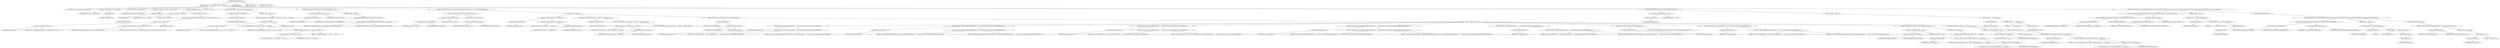 digraph "validateAttributes" {  
"177" [label = <(METHOD,validateAttributes)<SUB>163</SUB>> ]
"10" [label = <(PARAM,this)<SUB>163</SUB>> ]
"178" [label = <(BLOCK,&lt;empty&gt;,&lt;empty&gt;)<SUB>163</SUB>> ]
"179" [label = <(LOCAL,Java java: org.apache.tools.ant.taskdefs.Java)> ]
"180" [label = <(&lt;operator&gt;.assignment,Java java = getJava())<SUB>166</SUB>> ]
"181" [label = <(IDENTIFIER,java,Java java = getJava())<SUB>166</SUB>> ]
"182" [label = <(getJava,getJava())<SUB>166</SUB>> ]
"9" [label = <(IDENTIFIER,this,getJava())<SUB>166</SUB>> ]
"183" [label = <(LOCAL,String action: java.lang.String)> ]
"184" [label = <(&lt;operator&gt;.assignment,String action = getAction())<SUB>168</SUB>> ]
"185" [label = <(IDENTIFIER,action,String action = getAction())<SUB>168</SUB>> ]
"186" [label = <(getAction,getAction())<SUB>168</SUB>> ]
"187" [label = <(getTask,getTask())<SUB>168</SUB>> ]
"11" [label = <(IDENTIFIER,this,getTask())<SUB>168</SUB>> ]
"188" [label = <(CONTROL_STRUCTURE,if (action == null),if (action == null))<SUB>169</SUB>> ]
"189" [label = <(&lt;operator&gt;.equals,action == null)<SUB>169</SUB>> ]
"190" [label = <(IDENTIFIER,action,action == null)<SUB>169</SUB>> ]
"191" [label = <(LITERAL,null,action == null)<SUB>169</SUB>> ]
"192" [label = <(BLOCK,&lt;empty&gt;,&lt;empty&gt;)<SUB>169</SUB>> ]
"193" [label = <(&lt;operator&gt;.throw,throw new BuildException(&quot;The \&quot;action\&quot; attribute must be set&quot;);)<SUB>170</SUB>> ]
"194" [label = <(BLOCK,&lt;empty&gt;,&lt;empty&gt;)<SUB>170</SUB>> ]
"195" [label = <(&lt;operator&gt;.assignment,&lt;empty&gt;)> ]
"196" [label = <(IDENTIFIER,$obj4,&lt;empty&gt;)> ]
"197" [label = <(&lt;operator&gt;.alloc,new BuildException(&quot;The \&quot;action\&quot; attribute must be set&quot;))<SUB>170</SUB>> ]
"198" [label = <(&lt;init&gt;,new BuildException(&quot;The \&quot;action\&quot; attribute must be set&quot;))<SUB>170</SUB>> ]
"199" [label = <(IDENTIFIER,$obj4,new BuildException(&quot;The \&quot;action\&quot; attribute must be set&quot;))> ]
"200" [label = <(LITERAL,&quot;The \&quot;action\&quot; attribute must be set&quot;,new BuildException(&quot;The \&quot;action\&quot; attribute must be set&quot;))<SUB>170</SUB>> ]
"201" [label = <(IDENTIFIER,$obj4,&lt;empty&gt;)> ]
"202" [label = <(CONTROL_STRUCTURE,if (!isActionValid()),if (!isActionValid()))<SUB>173</SUB>> ]
"203" [label = <(&lt;operator&gt;.logicalNot,!isActionValid())<SUB>173</SUB>> ]
"204" [label = <(isActionValid,this.isActionValid())<SUB>173</SUB>> ]
"12" [label = <(IDENTIFIER,this,this.isActionValid())<SUB>173</SUB>> ]
"205" [label = <(BLOCK,&lt;empty&gt;,&lt;empty&gt;)<SUB>173</SUB>> ]
"206" [label = <(&lt;operator&gt;.throw,throw new BuildException(&quot;Invalid action \&quot;&quot; + action + &quot;\&quot; passed&quot;);)<SUB>174</SUB>> ]
"207" [label = <(BLOCK,&lt;empty&gt;,&lt;empty&gt;)<SUB>174</SUB>> ]
"208" [label = <(&lt;operator&gt;.assignment,&lt;empty&gt;)> ]
"209" [label = <(IDENTIFIER,$obj5,&lt;empty&gt;)> ]
"210" [label = <(&lt;operator&gt;.alloc,new BuildException(&quot;Invalid action \&quot;&quot; + action + &quot;\&quot; passed&quot;))<SUB>174</SUB>> ]
"211" [label = <(&lt;init&gt;,new BuildException(&quot;Invalid action \&quot;&quot; + action + &quot;\&quot; passed&quot;))<SUB>174</SUB>> ]
"212" [label = <(IDENTIFIER,$obj5,new BuildException(&quot;Invalid action \&quot;&quot; + action + &quot;\&quot; passed&quot;))> ]
"213" [label = <(&lt;operator&gt;.addition,&quot;Invalid action \&quot;&quot; + action + &quot;\&quot; passed&quot;)<SUB>174</SUB>> ]
"214" [label = <(&lt;operator&gt;.addition,&quot;Invalid action \&quot;&quot; + action)<SUB>174</SUB>> ]
"215" [label = <(LITERAL,&quot;Invalid action \&quot;&quot;,&quot;Invalid action \&quot;&quot; + action)<SUB>174</SUB>> ]
"216" [label = <(IDENTIFIER,action,&quot;Invalid action \&quot;&quot; + action)<SUB>174</SUB>> ]
"217" [label = <(LITERAL,&quot;\&quot; passed&quot;,&quot;Invalid action \&quot;&quot; + action + &quot;\&quot; passed&quot;)<SUB>174</SUB>> ]
"218" [label = <(IDENTIFIER,$obj5,&lt;empty&gt;)> ]
"219" [label = <(CONTROL_STRUCTURE,if (getClassName() == null),if (getClassName() == null))<SUB>177</SUB>> ]
"220" [label = <(&lt;operator&gt;.equals,getClassName() == null)<SUB>177</SUB>> ]
"221" [label = <(getClassName,getClassName())<SUB>177</SUB>> ]
"13" [label = <(IDENTIFIER,this,getClassName())<SUB>177</SUB>> ]
"222" [label = <(LITERAL,null,getClassName() == null)<SUB>177</SUB>> ]
"223" [label = <(BLOCK,&lt;empty&gt;,&lt;empty&gt;)<SUB>177</SUB>> ]
"224" [label = <(setClassName,setClassName(JONAS_DEPLOY_CLASS_NAME))<SUB>178</SUB>> ]
"14" [label = <(IDENTIFIER,this,setClassName(JONAS_DEPLOY_CLASS_NAME))<SUB>178</SUB>> ]
"225" [label = <(&lt;operator&gt;.fieldAccess,JonasHotDeploymentTool.JONAS_DEPLOY_CLASS_NAME)<SUB>178</SUB>> ]
"226" [label = <(IDENTIFIER,JonasHotDeploymentTool,setClassName(JONAS_DEPLOY_CLASS_NAME))<SUB>178</SUB>> ]
"227" [label = <(FIELD_IDENTIFIER,JONAS_DEPLOY_CLASS_NAME,JONAS_DEPLOY_CLASS_NAME)<SUB>178</SUB>> ]
"228" [label = <(CONTROL_STRUCTURE,if (jonasroot == null || jonasroot.isDirectory()),if (jonasroot == null || jonasroot.isDirectory()))<SUB>181</SUB>> ]
"229" [label = <(&lt;operator&gt;.logicalOr,jonasroot == null || jonasroot.isDirectory())<SUB>181</SUB>> ]
"230" [label = <(&lt;operator&gt;.equals,jonasroot == null)<SUB>181</SUB>> ]
"231" [label = <(&lt;operator&gt;.fieldAccess,this.jonasroot)<SUB>181</SUB>> ]
"232" [label = <(IDENTIFIER,this,jonasroot == null)<SUB>181</SUB>> ]
"233" [label = <(FIELD_IDENTIFIER,jonasroot,jonasroot)<SUB>181</SUB>> ]
"234" [label = <(LITERAL,null,jonasroot == null)<SUB>181</SUB>> ]
"235" [label = <(isDirectory,jonasroot.isDirectory())<SUB>181</SUB>> ]
"236" [label = <(&lt;operator&gt;.fieldAccess,this.jonasroot)<SUB>181</SUB>> ]
"237" [label = <(IDENTIFIER,this,jonasroot.isDirectory())<SUB>181</SUB>> ]
"238" [label = <(FIELD_IDENTIFIER,jonasroot,jonasroot)<SUB>181</SUB>> ]
"239" [label = <(BLOCK,&lt;empty&gt;,&lt;empty&gt;)<SUB>181</SUB>> ]
"240" [label = <(setValue,setValue(&quot;-Dinstall.root=&quot; + jonasroot))<SUB>182</SUB>> ]
"241" [label = <(createJvmarg,createJvmarg())<SUB>182</SUB>> ]
"242" [label = <(IDENTIFIER,java,createJvmarg())<SUB>182</SUB>> ]
"243" [label = <(&lt;operator&gt;.addition,&quot;-Dinstall.root=&quot; + jonasroot)<SUB>182</SUB>> ]
"244" [label = <(LITERAL,&quot;-Dinstall.root=&quot;,&quot;-Dinstall.root=&quot; + jonasroot)<SUB>182</SUB>> ]
"245" [label = <(&lt;operator&gt;.fieldAccess,this.jonasroot)<SUB>182</SUB>> ]
"246" [label = <(IDENTIFIER,this,&quot;-Dinstall.root=&quot; + jonasroot)<SUB>182</SUB>> ]
"247" [label = <(FIELD_IDENTIFIER,jonasroot,jonasroot)<SUB>182</SUB>> ]
"248" [label = <(setValue,setValue(&quot;-Djava.security.policy=&quot; + jonasroot + &quot;/config/java.policy&quot;))<SUB>183</SUB>> ]
"249" [label = <(createJvmarg,createJvmarg())<SUB>183</SUB>> ]
"250" [label = <(IDENTIFIER,java,createJvmarg())<SUB>183</SUB>> ]
"251" [label = <(&lt;operator&gt;.addition,&quot;-Djava.security.policy=&quot; + jonasroot + &quot;/config/java.policy&quot;)<SUB>183</SUB>> ]
"252" [label = <(&lt;operator&gt;.addition,&quot;-Djava.security.policy=&quot; + jonasroot)<SUB>183</SUB>> ]
"253" [label = <(LITERAL,&quot;-Djava.security.policy=&quot;,&quot;-Djava.security.policy=&quot; + jonasroot)<SUB>183</SUB>> ]
"254" [label = <(&lt;operator&gt;.fieldAccess,this.jonasroot)<SUB>183</SUB>> ]
"255" [label = <(IDENTIFIER,this,&quot;-Djava.security.policy=&quot; + jonasroot)<SUB>183</SUB>> ]
"256" [label = <(FIELD_IDENTIFIER,jonasroot,jonasroot)<SUB>183</SUB>> ]
"257" [label = <(LITERAL,&quot;/config/java.policy&quot;,&quot;-Djava.security.policy=&quot; + jonasroot + &quot;/config/java.policy&quot;)<SUB>184</SUB>> ]
"258" [label = <(CONTROL_STRUCTURE,if (&quot;DAVID&quot;.equals(orb)),if (&quot;DAVID&quot;.equals(orb)))<SUB>186</SUB>> ]
"259" [label = <(equals,this.equals(orb))<SUB>186</SUB>> ]
"260" [label = <(LITERAL,&quot;DAVID&quot;,this.equals(orb))<SUB>186</SUB>> ]
"261" [label = <(&lt;operator&gt;.fieldAccess,this.orb)<SUB>186</SUB>> ]
"262" [label = <(IDENTIFIER,this,this.equals(orb))<SUB>186</SUB>> ]
"263" [label = <(FIELD_IDENTIFIER,orb,orb)<SUB>186</SUB>> ]
"264" [label = <(BLOCK,&lt;empty&gt;,&lt;empty&gt;)<SUB>186</SUB>> ]
"265" [label = <(setValue,setValue(&quot;-Dorg.omg.CORBA.ORBClass&quot; + &quot;=org.objectweb.david.libs.binding.orbs.iiop.IIOPORB&quot;))<SUB>187</SUB>> ]
"266" [label = <(createJvmarg,createJvmarg())<SUB>187</SUB>> ]
"267" [label = <(IDENTIFIER,java,createJvmarg())<SUB>187</SUB>> ]
"268" [label = <(&lt;operator&gt;.addition,&quot;-Dorg.omg.CORBA.ORBClass&quot; + &quot;=org.objectweb.david.libs.binding.orbs.iiop.IIOPORB&quot;)<SUB>187</SUB>> ]
"269" [label = <(LITERAL,&quot;-Dorg.omg.CORBA.ORBClass&quot;,&quot;-Dorg.omg.CORBA.ORBClass&quot; + &quot;=org.objectweb.david.libs.binding.orbs.iiop.IIOPORB&quot;)<SUB>187</SUB>> ]
"270" [label = <(LITERAL,&quot;=org.objectweb.david.libs.binding.orbs.iiop.IIOPORB&quot;,&quot;-Dorg.omg.CORBA.ORBClass&quot; + &quot;=org.objectweb.david.libs.binding.orbs.iiop.IIOPORB&quot;)<SUB>188</SUB>> ]
"271" [label = <(setValue,setValue(&quot;-Dorg.omg.CORBA.ORBSingletonClass=&quot; + &quot;org.objectweb.david.libs.binding.orbs.ORBSingletonClass&quot;))<SUB>189</SUB>> ]
"272" [label = <(createJvmarg,createJvmarg())<SUB>189</SUB>> ]
"273" [label = <(IDENTIFIER,java,createJvmarg())<SUB>189</SUB>> ]
"274" [label = <(&lt;operator&gt;.addition,&quot;-Dorg.omg.CORBA.ORBSingletonClass=&quot; + &quot;org.objectweb.david.libs.binding.orbs.ORBSingletonClass&quot;)<SUB>189</SUB>> ]
"275" [label = <(LITERAL,&quot;-Dorg.omg.CORBA.ORBSingletonClass=&quot;,&quot;-Dorg.omg.CORBA.ORBSingletonClass=&quot; + &quot;org.objectweb.david.libs.binding.orbs.ORBSingletonClass&quot;)<SUB>189</SUB>> ]
"276" [label = <(LITERAL,&quot;org.objectweb.david.libs.binding.orbs.ORBSingletonClass&quot;,&quot;-Dorg.omg.CORBA.ORBSingletonClass=&quot; + &quot;org.objectweb.david.libs.binding.orbs.ORBSingletonClass&quot;)<SUB>190</SUB>> ]
"277" [label = <(setValue,setValue(&quot;-Djavax.rmi.CORBA.StubClass=&quot; + &quot;org.objectweb.david.libs.stub_factories.rmi.StubDelegate&quot;))<SUB>191</SUB>> ]
"278" [label = <(createJvmarg,createJvmarg())<SUB>191</SUB>> ]
"279" [label = <(IDENTIFIER,java,createJvmarg())<SUB>191</SUB>> ]
"280" [label = <(&lt;operator&gt;.addition,&quot;-Djavax.rmi.CORBA.StubClass=&quot; + &quot;org.objectweb.david.libs.stub_factories.rmi.StubDelegate&quot;)<SUB>191</SUB>> ]
"281" [label = <(LITERAL,&quot;-Djavax.rmi.CORBA.StubClass=&quot;,&quot;-Djavax.rmi.CORBA.StubClass=&quot; + &quot;org.objectweb.david.libs.stub_factories.rmi.StubDelegate&quot;)<SUB>191</SUB>> ]
"282" [label = <(LITERAL,&quot;org.objectweb.david.libs.stub_factories.rmi.StubDelegate&quot;,&quot;-Djavax.rmi.CORBA.StubClass=&quot; + &quot;org.objectweb.david.libs.stub_factories.rmi.StubDelegate&quot;)<SUB>192</SUB>> ]
"283" [label = <(setValue,setValue(&quot;-Djavax.rmi.CORBA.PortableRemoteObjectClass=&quot; + &quot;org.objectweb.david.libs.binding.rmi.ORBPortableRemoteObjectDelegate&quot;))<SUB>193</SUB>> ]
"284" [label = <(createJvmarg,createJvmarg())<SUB>193</SUB>> ]
"285" [label = <(IDENTIFIER,java,createJvmarg())<SUB>193</SUB>> ]
"286" [label = <(&lt;operator&gt;.addition,&quot;-Djavax.rmi.CORBA.PortableRemoteObjectClass=&quot; + &quot;org.objectweb.david.libs.binding.rmi.ORBPortableRemoteObjectDelegate&quot;)<SUB>193</SUB>> ]
"287" [label = <(LITERAL,&quot;-Djavax.rmi.CORBA.PortableRemoteObjectClass=&quot;,&quot;-Djavax.rmi.CORBA.PortableRemoteObjectClass=&quot; + &quot;org.objectweb.david.libs.binding.rmi.ORBPortableRemoteObjectDelegate&quot;)<SUB>193</SUB>> ]
"288" [label = <(LITERAL,&quot;org.objectweb.david.libs.binding.rmi.ORBPortableRemoteObjectDelegate&quot;,&quot;-Djavax.rmi.CORBA.PortableRemoteObjectClass=&quot; + &quot;org.objectweb.david.libs.binding.rmi.ORBPortableRemoteObjectDelegate&quot;)<SUB>194</SUB>> ]
"289" [label = <(setValue,setValue(&quot;-Djavax.rmi.CORBA.UtilClass=&quot; + &quot;org.objectweb.david.libs.helpers.RMIUtilDelegate&quot;))<SUB>195</SUB>> ]
"290" [label = <(createJvmarg,createJvmarg())<SUB>195</SUB>> ]
"291" [label = <(IDENTIFIER,java,createJvmarg())<SUB>195</SUB>> ]
"292" [label = <(&lt;operator&gt;.addition,&quot;-Djavax.rmi.CORBA.UtilClass=&quot; + &quot;org.objectweb.david.libs.helpers.RMIUtilDelegate&quot;)<SUB>195</SUB>> ]
"293" [label = <(LITERAL,&quot;-Djavax.rmi.CORBA.UtilClass=&quot;,&quot;-Djavax.rmi.CORBA.UtilClass=&quot; + &quot;org.objectweb.david.libs.helpers.RMIUtilDelegate&quot;)<SUB>195</SUB>> ]
"294" [label = <(LITERAL,&quot;org.objectweb.david.libs.helpers.RMIUtilDelegate&quot;,&quot;-Djavax.rmi.CORBA.UtilClass=&quot; + &quot;org.objectweb.david.libs.helpers.RMIUtilDelegate&quot;)<SUB>196</SUB>> ]
"295" [label = <(setValue,setValue(&quot;-Ddavid.CosNaming.default_method=0&quot;))<SUB>197</SUB>> ]
"296" [label = <(createJvmarg,createJvmarg())<SUB>197</SUB>> ]
"297" [label = <(IDENTIFIER,java,createJvmarg())<SUB>197</SUB>> ]
"298" [label = <(LITERAL,&quot;-Ddavid.CosNaming.default_method=0&quot;,setValue(&quot;-Ddavid.CosNaming.default_method=0&quot;))<SUB>197</SUB>> ]
"299" [label = <(setValue,setValue(&quot;-Ddavid.rmi.ValueHandlerClass=&quot; + &quot;com.sun.corba.se.internal.io.ValueHandlerImpl&quot;))<SUB>198</SUB>> ]
"300" [label = <(createJvmarg,createJvmarg())<SUB>198</SUB>> ]
"301" [label = <(IDENTIFIER,java,createJvmarg())<SUB>198</SUB>> ]
"302" [label = <(&lt;operator&gt;.addition,&quot;-Ddavid.rmi.ValueHandlerClass=&quot; + &quot;com.sun.corba.se.internal.io.ValueHandlerImpl&quot;)<SUB>198</SUB>> ]
"303" [label = <(LITERAL,&quot;-Ddavid.rmi.ValueHandlerClass=&quot;,&quot;-Ddavid.rmi.ValueHandlerClass=&quot; + &quot;com.sun.corba.se.internal.io.ValueHandlerImpl&quot;)<SUB>198</SUB>> ]
"304" [label = <(LITERAL,&quot;com.sun.corba.se.internal.io.ValueHandlerImpl&quot;,&quot;-Ddavid.rmi.ValueHandlerClass=&quot; + &quot;com.sun.corba.se.internal.io.ValueHandlerImpl&quot;)<SUB>199</SUB>> ]
"305" [label = <(CONTROL_STRUCTURE,if (davidHost != null),if (davidHost != null))<SUB>200</SUB>> ]
"306" [label = <(&lt;operator&gt;.notEquals,davidHost != null)<SUB>200</SUB>> ]
"307" [label = <(&lt;operator&gt;.fieldAccess,this.davidHost)<SUB>200</SUB>> ]
"308" [label = <(IDENTIFIER,this,davidHost != null)<SUB>200</SUB>> ]
"309" [label = <(FIELD_IDENTIFIER,davidHost,davidHost)<SUB>200</SUB>> ]
"310" [label = <(LITERAL,null,davidHost != null)<SUB>200</SUB>> ]
"311" [label = <(BLOCK,&lt;empty&gt;,&lt;empty&gt;)<SUB>200</SUB>> ]
"312" [label = <(setValue,setValue(&quot;-Ddavid.CosNaming.default_host=&quot; + davidHost))<SUB>201</SUB>> ]
"313" [label = <(createJvmarg,createJvmarg())<SUB>201</SUB>> ]
"314" [label = <(IDENTIFIER,java,createJvmarg())<SUB>201</SUB>> ]
"315" [label = <(&lt;operator&gt;.addition,&quot;-Ddavid.CosNaming.default_host=&quot; + davidHost)<SUB>201</SUB>> ]
"316" [label = <(LITERAL,&quot;-Ddavid.CosNaming.default_host=&quot;,&quot;-Ddavid.CosNaming.default_host=&quot; + davidHost)<SUB>201</SUB>> ]
"317" [label = <(&lt;operator&gt;.fieldAccess,this.davidHost)<SUB>202</SUB>> ]
"318" [label = <(IDENTIFIER,this,&quot;-Ddavid.CosNaming.default_host=&quot; + davidHost)<SUB>202</SUB>> ]
"319" [label = <(FIELD_IDENTIFIER,davidHost,davidHost)<SUB>202</SUB>> ]
"320" [label = <(CONTROL_STRUCTURE,if (davidPort != 0),if (davidPort != 0))<SUB>204</SUB>> ]
"321" [label = <(&lt;operator&gt;.notEquals,davidPort != 0)<SUB>204</SUB>> ]
"322" [label = <(&lt;operator&gt;.fieldAccess,this.davidPort)<SUB>204</SUB>> ]
"323" [label = <(IDENTIFIER,this,davidPort != 0)<SUB>204</SUB>> ]
"324" [label = <(FIELD_IDENTIFIER,davidPort,davidPort)<SUB>204</SUB>> ]
"325" [label = <(LITERAL,0,davidPort != 0)<SUB>204</SUB>> ]
"326" [label = <(BLOCK,&lt;empty&gt;,&lt;empty&gt;)<SUB>204</SUB>> ]
"327" [label = <(setValue,setValue(&quot;-Ddavid.CosNaming.default_port=&quot; + davidPort))<SUB>205</SUB>> ]
"328" [label = <(createJvmarg,createJvmarg())<SUB>205</SUB>> ]
"329" [label = <(IDENTIFIER,java,createJvmarg())<SUB>205</SUB>> ]
"330" [label = <(&lt;operator&gt;.addition,&quot;-Ddavid.CosNaming.default_port=&quot; + davidPort)<SUB>205</SUB>> ]
"331" [label = <(LITERAL,&quot;-Ddavid.CosNaming.default_port=&quot;,&quot;-Ddavid.CosNaming.default_port=&quot; + davidPort)<SUB>205</SUB>> ]
"332" [label = <(&lt;operator&gt;.fieldAccess,this.davidPort)<SUB>206</SUB>> ]
"333" [label = <(IDENTIFIER,this,&quot;-Ddavid.CosNaming.default_port=&quot; + davidPort)<SUB>206</SUB>> ]
"334" [label = <(FIELD_IDENTIFIER,davidPort,davidPort)<SUB>206</SUB>> ]
"335" [label = <(CONTROL_STRUCTURE,if (getServer() != null),if (getServer() != null))<SUB>211</SUB>> ]
"336" [label = <(&lt;operator&gt;.notEquals,getServer() != null)<SUB>211</SUB>> ]
"337" [label = <(getServer,getServer())<SUB>211</SUB>> ]
"15" [label = <(IDENTIFIER,this,getServer())<SUB>211</SUB>> ]
"338" [label = <(LITERAL,null,getServer() != null)<SUB>211</SUB>> ]
"339" [label = <(BLOCK,&lt;empty&gt;,&lt;empty&gt;)<SUB>211</SUB>> ]
"340" [label = <(setLine,setLine(&quot;-n &quot; + getServer()))<SUB>212</SUB>> ]
"341" [label = <(createArg,createArg())<SUB>212</SUB>> ]
"342" [label = <(IDENTIFIER,java,createArg())<SUB>212</SUB>> ]
"343" [label = <(&lt;operator&gt;.addition,&quot;-n &quot; + getServer())<SUB>212</SUB>> ]
"344" [label = <(LITERAL,&quot;-n &quot;,&quot;-n &quot; + getServer())<SUB>212</SUB>> ]
"345" [label = <(getServer,getServer())<SUB>212</SUB>> ]
"16" [label = <(IDENTIFIER,this,getServer())<SUB>212</SUB>> ]
"346" [label = <(CONTROL_STRUCTURE,if (action.equals(ACTION_DEPLOY) || action.equals(ACTION_UPDATE) || action.equals(&quot;redeploy&quot;)),if (action.equals(ACTION_DEPLOY) || action.equals(ACTION_UPDATE) || action.equals(&quot;redeploy&quot;)))<SUB>215</SUB>> ]
"347" [label = <(&lt;operator&gt;.logicalOr,action.equals(ACTION_DEPLOY) || action.equals(ACTION_UPDATE) || action.equals(&quot;redeploy&quot;))<SUB>215</SUB>> ]
"348" [label = <(&lt;operator&gt;.logicalOr,action.equals(ACTION_DEPLOY) || action.equals(ACTION_UPDATE))<SUB>215</SUB>> ]
"349" [label = <(equals,equals(ACTION_DEPLOY))<SUB>215</SUB>> ]
"350" [label = <(IDENTIFIER,action,equals(ACTION_DEPLOY))<SUB>215</SUB>> ]
"351" [label = <(IDENTIFIER,ACTION_DEPLOY,equals(ACTION_DEPLOY))<SUB>215</SUB>> ]
"352" [label = <(equals,equals(ACTION_UPDATE))<SUB>216</SUB>> ]
"353" [label = <(IDENTIFIER,action,equals(ACTION_UPDATE))<SUB>216</SUB>> ]
"354" [label = <(IDENTIFIER,ACTION_UPDATE,equals(ACTION_UPDATE))<SUB>216</SUB>> ]
"355" [label = <(equals,action.equals(&quot;redeploy&quot;))<SUB>217</SUB>> ]
"356" [label = <(IDENTIFIER,action,action.equals(&quot;redeploy&quot;))<SUB>217</SUB>> ]
"357" [label = <(LITERAL,&quot;redeploy&quot;,action.equals(&quot;redeploy&quot;))<SUB>217</SUB>> ]
"358" [label = <(BLOCK,&lt;empty&gt;,&lt;empty&gt;)<SUB>217</SUB>> ]
"359" [label = <(setLine,setLine(&quot;-a &quot; + getTask().getSource()))<SUB>218</SUB>> ]
"360" [label = <(createArg,createArg())<SUB>218</SUB>> ]
"361" [label = <(IDENTIFIER,java,createArg())<SUB>218</SUB>> ]
"362" [label = <(&lt;operator&gt;.addition,&quot;-a &quot; + getTask().getSource())<SUB>218</SUB>> ]
"363" [label = <(LITERAL,&quot;-a &quot;,&quot;-a &quot; + getTask().getSource())<SUB>218</SUB>> ]
"364" [label = <(getSource,getSource())<SUB>218</SUB>> ]
"365" [label = <(getTask,getTask())<SUB>218</SUB>> ]
"17" [label = <(IDENTIFIER,this,getTask())<SUB>218</SUB>> ]
"366" [label = <(CONTROL_STRUCTURE,else,else)<SUB>219</SUB>> ]
"367" [label = <(CONTROL_STRUCTURE,if (action.equals(ACTION_DELETE) || action.equals(ACTION_UNDEPLOY)),if (action.equals(ACTION_DELETE) || action.equals(ACTION_UNDEPLOY)))<SUB>219</SUB>> ]
"368" [label = <(&lt;operator&gt;.logicalOr,action.equals(ACTION_DELETE) || action.equals(ACTION_UNDEPLOY))<SUB>219</SUB>> ]
"369" [label = <(equals,equals(ACTION_DELETE))<SUB>219</SUB>> ]
"370" [label = <(IDENTIFIER,action,equals(ACTION_DELETE))<SUB>219</SUB>> ]
"371" [label = <(IDENTIFIER,ACTION_DELETE,equals(ACTION_DELETE))<SUB>219</SUB>> ]
"372" [label = <(equals,equals(ACTION_UNDEPLOY))<SUB>219</SUB>> ]
"373" [label = <(IDENTIFIER,action,equals(ACTION_UNDEPLOY))<SUB>219</SUB>> ]
"374" [label = <(IDENTIFIER,ACTION_UNDEPLOY,equals(ACTION_UNDEPLOY))<SUB>219</SUB>> ]
"375" [label = <(BLOCK,&lt;empty&gt;,&lt;empty&gt;)<SUB>219</SUB>> ]
"376" [label = <(setLine,setLine(&quot;-r &quot; + getTask().getSource()))<SUB>220</SUB>> ]
"377" [label = <(createArg,createArg())<SUB>220</SUB>> ]
"378" [label = <(IDENTIFIER,java,createArg())<SUB>220</SUB>> ]
"379" [label = <(&lt;operator&gt;.addition,&quot;-r &quot; + getTask().getSource())<SUB>220</SUB>> ]
"380" [label = <(LITERAL,&quot;-r &quot;,&quot;-r &quot; + getTask().getSource())<SUB>220</SUB>> ]
"381" [label = <(getSource,getSource())<SUB>220</SUB>> ]
"382" [label = <(getTask,getTask())<SUB>220</SUB>> ]
"18" [label = <(IDENTIFIER,this,getTask())<SUB>220</SUB>> ]
"383" [label = <(CONTROL_STRUCTURE,else,else)<SUB>221</SUB>> ]
"384" [label = <(CONTROL_STRUCTURE,if (action.equals(ACTION_LIST)),if (action.equals(ACTION_LIST)))<SUB>221</SUB>> ]
"385" [label = <(equals,equals(ACTION_LIST))<SUB>221</SUB>> ]
"386" [label = <(IDENTIFIER,action,equals(ACTION_LIST))<SUB>221</SUB>> ]
"387" [label = <(IDENTIFIER,ACTION_LIST,equals(ACTION_LIST))<SUB>221</SUB>> ]
"388" [label = <(BLOCK,&lt;empty&gt;,&lt;empty&gt;)<SUB>221</SUB>> ]
"389" [label = <(setValue,setValue(&quot;-l&quot;))<SUB>222</SUB>> ]
"390" [label = <(createArg,createArg())<SUB>222</SUB>> ]
"391" [label = <(IDENTIFIER,java,createArg())<SUB>222</SUB>> ]
"392" [label = <(LITERAL,&quot;-l&quot;,setValue(&quot;-l&quot;))<SUB>222</SUB>> ]
"393" [label = <(MODIFIER,PUBLIC)> ]
"394" [label = <(MODIFIER,VIRTUAL)> ]
"395" [label = <(METHOD_RETURN,void)<SUB>163</SUB>> ]
  "177" -> "10" 
  "177" -> "178" 
  "177" -> "393" 
  "177" -> "394" 
  "177" -> "395" 
  "178" -> "179" 
  "178" -> "180" 
  "178" -> "183" 
  "178" -> "184" 
  "178" -> "188" 
  "178" -> "202" 
  "178" -> "219" 
  "178" -> "228" 
  "178" -> "335" 
  "178" -> "346" 
  "180" -> "181" 
  "180" -> "182" 
  "182" -> "9" 
  "184" -> "185" 
  "184" -> "186" 
  "186" -> "187" 
  "187" -> "11" 
  "188" -> "189" 
  "188" -> "192" 
  "189" -> "190" 
  "189" -> "191" 
  "192" -> "193" 
  "193" -> "194" 
  "194" -> "195" 
  "194" -> "198" 
  "194" -> "201" 
  "195" -> "196" 
  "195" -> "197" 
  "198" -> "199" 
  "198" -> "200" 
  "202" -> "203" 
  "202" -> "205" 
  "203" -> "204" 
  "204" -> "12" 
  "205" -> "206" 
  "206" -> "207" 
  "207" -> "208" 
  "207" -> "211" 
  "207" -> "218" 
  "208" -> "209" 
  "208" -> "210" 
  "211" -> "212" 
  "211" -> "213" 
  "213" -> "214" 
  "213" -> "217" 
  "214" -> "215" 
  "214" -> "216" 
  "219" -> "220" 
  "219" -> "223" 
  "220" -> "221" 
  "220" -> "222" 
  "221" -> "13" 
  "223" -> "224" 
  "224" -> "14" 
  "224" -> "225" 
  "225" -> "226" 
  "225" -> "227" 
  "228" -> "229" 
  "228" -> "239" 
  "229" -> "230" 
  "229" -> "235" 
  "230" -> "231" 
  "230" -> "234" 
  "231" -> "232" 
  "231" -> "233" 
  "235" -> "236" 
  "236" -> "237" 
  "236" -> "238" 
  "239" -> "240" 
  "239" -> "248" 
  "239" -> "258" 
  "240" -> "241" 
  "240" -> "243" 
  "241" -> "242" 
  "243" -> "244" 
  "243" -> "245" 
  "245" -> "246" 
  "245" -> "247" 
  "248" -> "249" 
  "248" -> "251" 
  "249" -> "250" 
  "251" -> "252" 
  "251" -> "257" 
  "252" -> "253" 
  "252" -> "254" 
  "254" -> "255" 
  "254" -> "256" 
  "258" -> "259" 
  "258" -> "264" 
  "259" -> "260" 
  "259" -> "261" 
  "261" -> "262" 
  "261" -> "263" 
  "264" -> "265" 
  "264" -> "271" 
  "264" -> "277" 
  "264" -> "283" 
  "264" -> "289" 
  "264" -> "295" 
  "264" -> "299" 
  "264" -> "305" 
  "264" -> "320" 
  "265" -> "266" 
  "265" -> "268" 
  "266" -> "267" 
  "268" -> "269" 
  "268" -> "270" 
  "271" -> "272" 
  "271" -> "274" 
  "272" -> "273" 
  "274" -> "275" 
  "274" -> "276" 
  "277" -> "278" 
  "277" -> "280" 
  "278" -> "279" 
  "280" -> "281" 
  "280" -> "282" 
  "283" -> "284" 
  "283" -> "286" 
  "284" -> "285" 
  "286" -> "287" 
  "286" -> "288" 
  "289" -> "290" 
  "289" -> "292" 
  "290" -> "291" 
  "292" -> "293" 
  "292" -> "294" 
  "295" -> "296" 
  "295" -> "298" 
  "296" -> "297" 
  "299" -> "300" 
  "299" -> "302" 
  "300" -> "301" 
  "302" -> "303" 
  "302" -> "304" 
  "305" -> "306" 
  "305" -> "311" 
  "306" -> "307" 
  "306" -> "310" 
  "307" -> "308" 
  "307" -> "309" 
  "311" -> "312" 
  "312" -> "313" 
  "312" -> "315" 
  "313" -> "314" 
  "315" -> "316" 
  "315" -> "317" 
  "317" -> "318" 
  "317" -> "319" 
  "320" -> "321" 
  "320" -> "326" 
  "321" -> "322" 
  "321" -> "325" 
  "322" -> "323" 
  "322" -> "324" 
  "326" -> "327" 
  "327" -> "328" 
  "327" -> "330" 
  "328" -> "329" 
  "330" -> "331" 
  "330" -> "332" 
  "332" -> "333" 
  "332" -> "334" 
  "335" -> "336" 
  "335" -> "339" 
  "336" -> "337" 
  "336" -> "338" 
  "337" -> "15" 
  "339" -> "340" 
  "340" -> "341" 
  "340" -> "343" 
  "341" -> "342" 
  "343" -> "344" 
  "343" -> "345" 
  "345" -> "16" 
  "346" -> "347" 
  "346" -> "358" 
  "346" -> "366" 
  "347" -> "348" 
  "347" -> "355" 
  "348" -> "349" 
  "348" -> "352" 
  "349" -> "350" 
  "349" -> "351" 
  "352" -> "353" 
  "352" -> "354" 
  "355" -> "356" 
  "355" -> "357" 
  "358" -> "359" 
  "359" -> "360" 
  "359" -> "362" 
  "360" -> "361" 
  "362" -> "363" 
  "362" -> "364" 
  "364" -> "365" 
  "365" -> "17" 
  "366" -> "367" 
  "367" -> "368" 
  "367" -> "375" 
  "367" -> "383" 
  "368" -> "369" 
  "368" -> "372" 
  "369" -> "370" 
  "369" -> "371" 
  "372" -> "373" 
  "372" -> "374" 
  "375" -> "376" 
  "376" -> "377" 
  "376" -> "379" 
  "377" -> "378" 
  "379" -> "380" 
  "379" -> "381" 
  "381" -> "382" 
  "382" -> "18" 
  "383" -> "384" 
  "384" -> "385" 
  "384" -> "388" 
  "385" -> "386" 
  "385" -> "387" 
  "388" -> "389" 
  "389" -> "390" 
  "389" -> "392" 
  "390" -> "391" 
}
